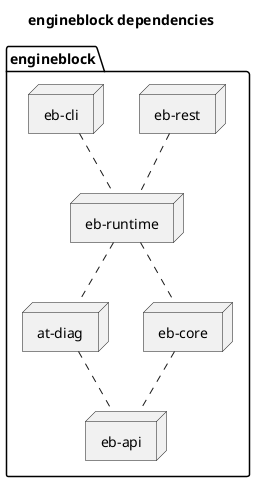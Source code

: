 @startuml
title engineblock dependencies
'node engineblock
'node defaults as "project-defaults"

folder engineblock {
node diag as "at-diag"
node api as "eb-api"
node core as "eb-core"
node rest as "eb-rest"
node runtime as "eb-runtime"
node cli as "eb-cli"
cli .. runtime
rest .. runtime
runtime .. core
runtime .. diag
core .. api
diag .. api
}

@enduml